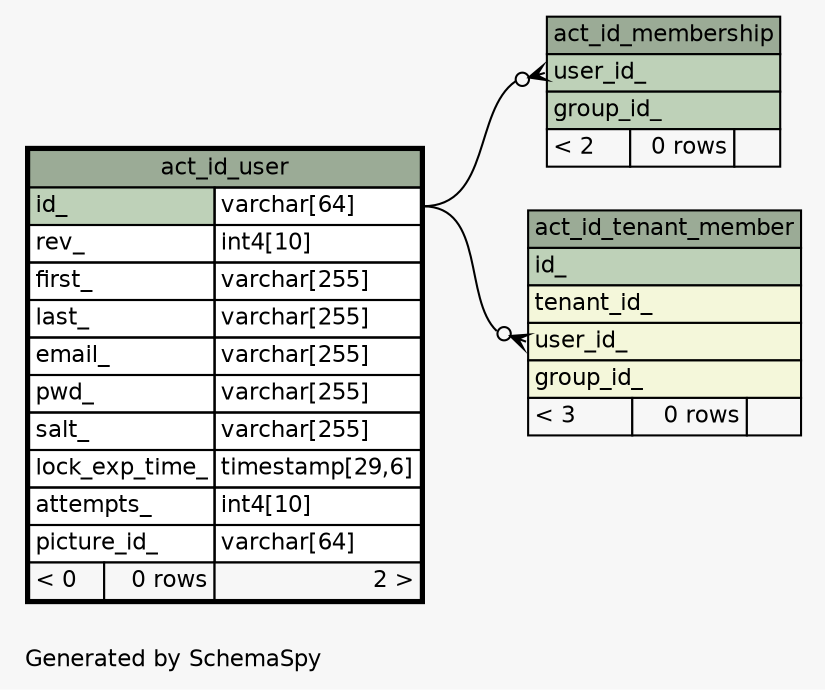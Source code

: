 // dot 2.43.0 on Linux 5.4.0-1039-azure
// SchemaSpy rev Unknown
digraph "oneDegreeRelationshipsDiagram" {
  graph [
    rankdir="RL"
    bgcolor="#f7f7f7"
    label="\nGenerated by SchemaSpy"
    labeljust="l"
    nodesep="0.18"
    ranksep="0.46"
    fontname="Helvetica"
    fontsize="11"
  ];
  node [
    fontname="Helvetica"
    fontsize="11"
    shape="plaintext"
  ];
  edge [
    arrowsize="0.8"
  ];
  "act_id_membership":"user_id_":w -> "act_id_user":"id_.type":e [arrowhead=none dir=back arrowtail=crowodot];
  "act_id_tenant_member":"user_id_":w -> "act_id_user":"id_.type":e [arrowhead=none dir=back arrowtail=crowodot];
  "act_id_membership" [
    label=<
    <TABLE BORDER="0" CELLBORDER="1" CELLSPACING="0" BGCOLOR="#ffffff">
      <TR><TD COLSPAN="3" BGCOLOR="#9bab96" ALIGN="CENTER">act_id_membership</TD></TR>
      <TR><TD PORT="user_id_" COLSPAN="3" BGCOLOR="#bed1b8" ALIGN="LEFT">user_id_</TD></TR>
      <TR><TD PORT="group_id_" COLSPAN="3" BGCOLOR="#bed1b8" ALIGN="LEFT">group_id_</TD></TR>
      <TR><TD ALIGN="LEFT" BGCOLOR="#f7f7f7">&lt; 2</TD><TD ALIGN="RIGHT" BGCOLOR="#f7f7f7">0 rows</TD><TD ALIGN="RIGHT" BGCOLOR="#f7f7f7">  </TD></TR>
    </TABLE>>
    URL="act_id_membership.html"
    tooltip="act_id_membership"
  ];
  "act_id_tenant_member" [
    label=<
    <TABLE BORDER="0" CELLBORDER="1" CELLSPACING="0" BGCOLOR="#ffffff">
      <TR><TD COLSPAN="3" BGCOLOR="#9bab96" ALIGN="CENTER">act_id_tenant_member</TD></TR>
      <TR><TD PORT="id_" COLSPAN="3" BGCOLOR="#bed1b8" ALIGN="LEFT">id_</TD></TR>
      <TR><TD PORT="tenant_id_" COLSPAN="3" BGCOLOR="#f4f7da" ALIGN="LEFT">tenant_id_</TD></TR>
      <TR><TD PORT="user_id_" COLSPAN="3" BGCOLOR="#f4f7da" ALIGN="LEFT">user_id_</TD></TR>
      <TR><TD PORT="group_id_" COLSPAN="3" BGCOLOR="#f4f7da" ALIGN="LEFT">group_id_</TD></TR>
      <TR><TD ALIGN="LEFT" BGCOLOR="#f7f7f7">&lt; 3</TD><TD ALIGN="RIGHT" BGCOLOR="#f7f7f7">0 rows</TD><TD ALIGN="RIGHT" BGCOLOR="#f7f7f7">  </TD></TR>
    </TABLE>>
    URL="act_id_tenant_member.html"
    tooltip="act_id_tenant_member"
  ];
  "act_id_user" [
    label=<
    <TABLE BORDER="2" CELLBORDER="1" CELLSPACING="0" BGCOLOR="#ffffff">
      <TR><TD COLSPAN="3" BGCOLOR="#9bab96" ALIGN="CENTER">act_id_user</TD></TR>
      <TR><TD PORT="id_" COLSPAN="2" BGCOLOR="#bed1b8" ALIGN="LEFT">id_</TD><TD PORT="id_.type" ALIGN="LEFT">varchar[64]</TD></TR>
      <TR><TD PORT="rev_" COLSPAN="2" ALIGN="LEFT">rev_</TD><TD PORT="rev_.type" ALIGN="LEFT">int4[10]</TD></TR>
      <TR><TD PORT="first_" COLSPAN="2" ALIGN="LEFT">first_</TD><TD PORT="first_.type" ALIGN="LEFT">varchar[255]</TD></TR>
      <TR><TD PORT="last_" COLSPAN="2" ALIGN="LEFT">last_</TD><TD PORT="last_.type" ALIGN="LEFT">varchar[255]</TD></TR>
      <TR><TD PORT="email_" COLSPAN="2" ALIGN="LEFT">email_</TD><TD PORT="email_.type" ALIGN="LEFT">varchar[255]</TD></TR>
      <TR><TD PORT="pwd_" COLSPAN="2" ALIGN="LEFT">pwd_</TD><TD PORT="pwd_.type" ALIGN="LEFT">varchar[255]</TD></TR>
      <TR><TD PORT="salt_" COLSPAN="2" ALIGN="LEFT">salt_</TD><TD PORT="salt_.type" ALIGN="LEFT">varchar[255]</TD></TR>
      <TR><TD PORT="lock_exp_time_" COLSPAN="2" ALIGN="LEFT">lock_exp_time_</TD><TD PORT="lock_exp_time_.type" ALIGN="LEFT">timestamp[29,6]</TD></TR>
      <TR><TD PORT="attempts_" COLSPAN="2" ALIGN="LEFT">attempts_</TD><TD PORT="attempts_.type" ALIGN="LEFT">int4[10]</TD></TR>
      <TR><TD PORT="picture_id_" COLSPAN="2" ALIGN="LEFT">picture_id_</TD><TD PORT="picture_id_.type" ALIGN="LEFT">varchar[64]</TD></TR>
      <TR><TD ALIGN="LEFT" BGCOLOR="#f7f7f7">&lt; 0</TD><TD ALIGN="RIGHT" BGCOLOR="#f7f7f7">0 rows</TD><TD ALIGN="RIGHT" BGCOLOR="#f7f7f7">2 &gt;</TD></TR>
    </TABLE>>
    URL="act_id_user.html"
    tooltip="act_id_user"
  ];
}
